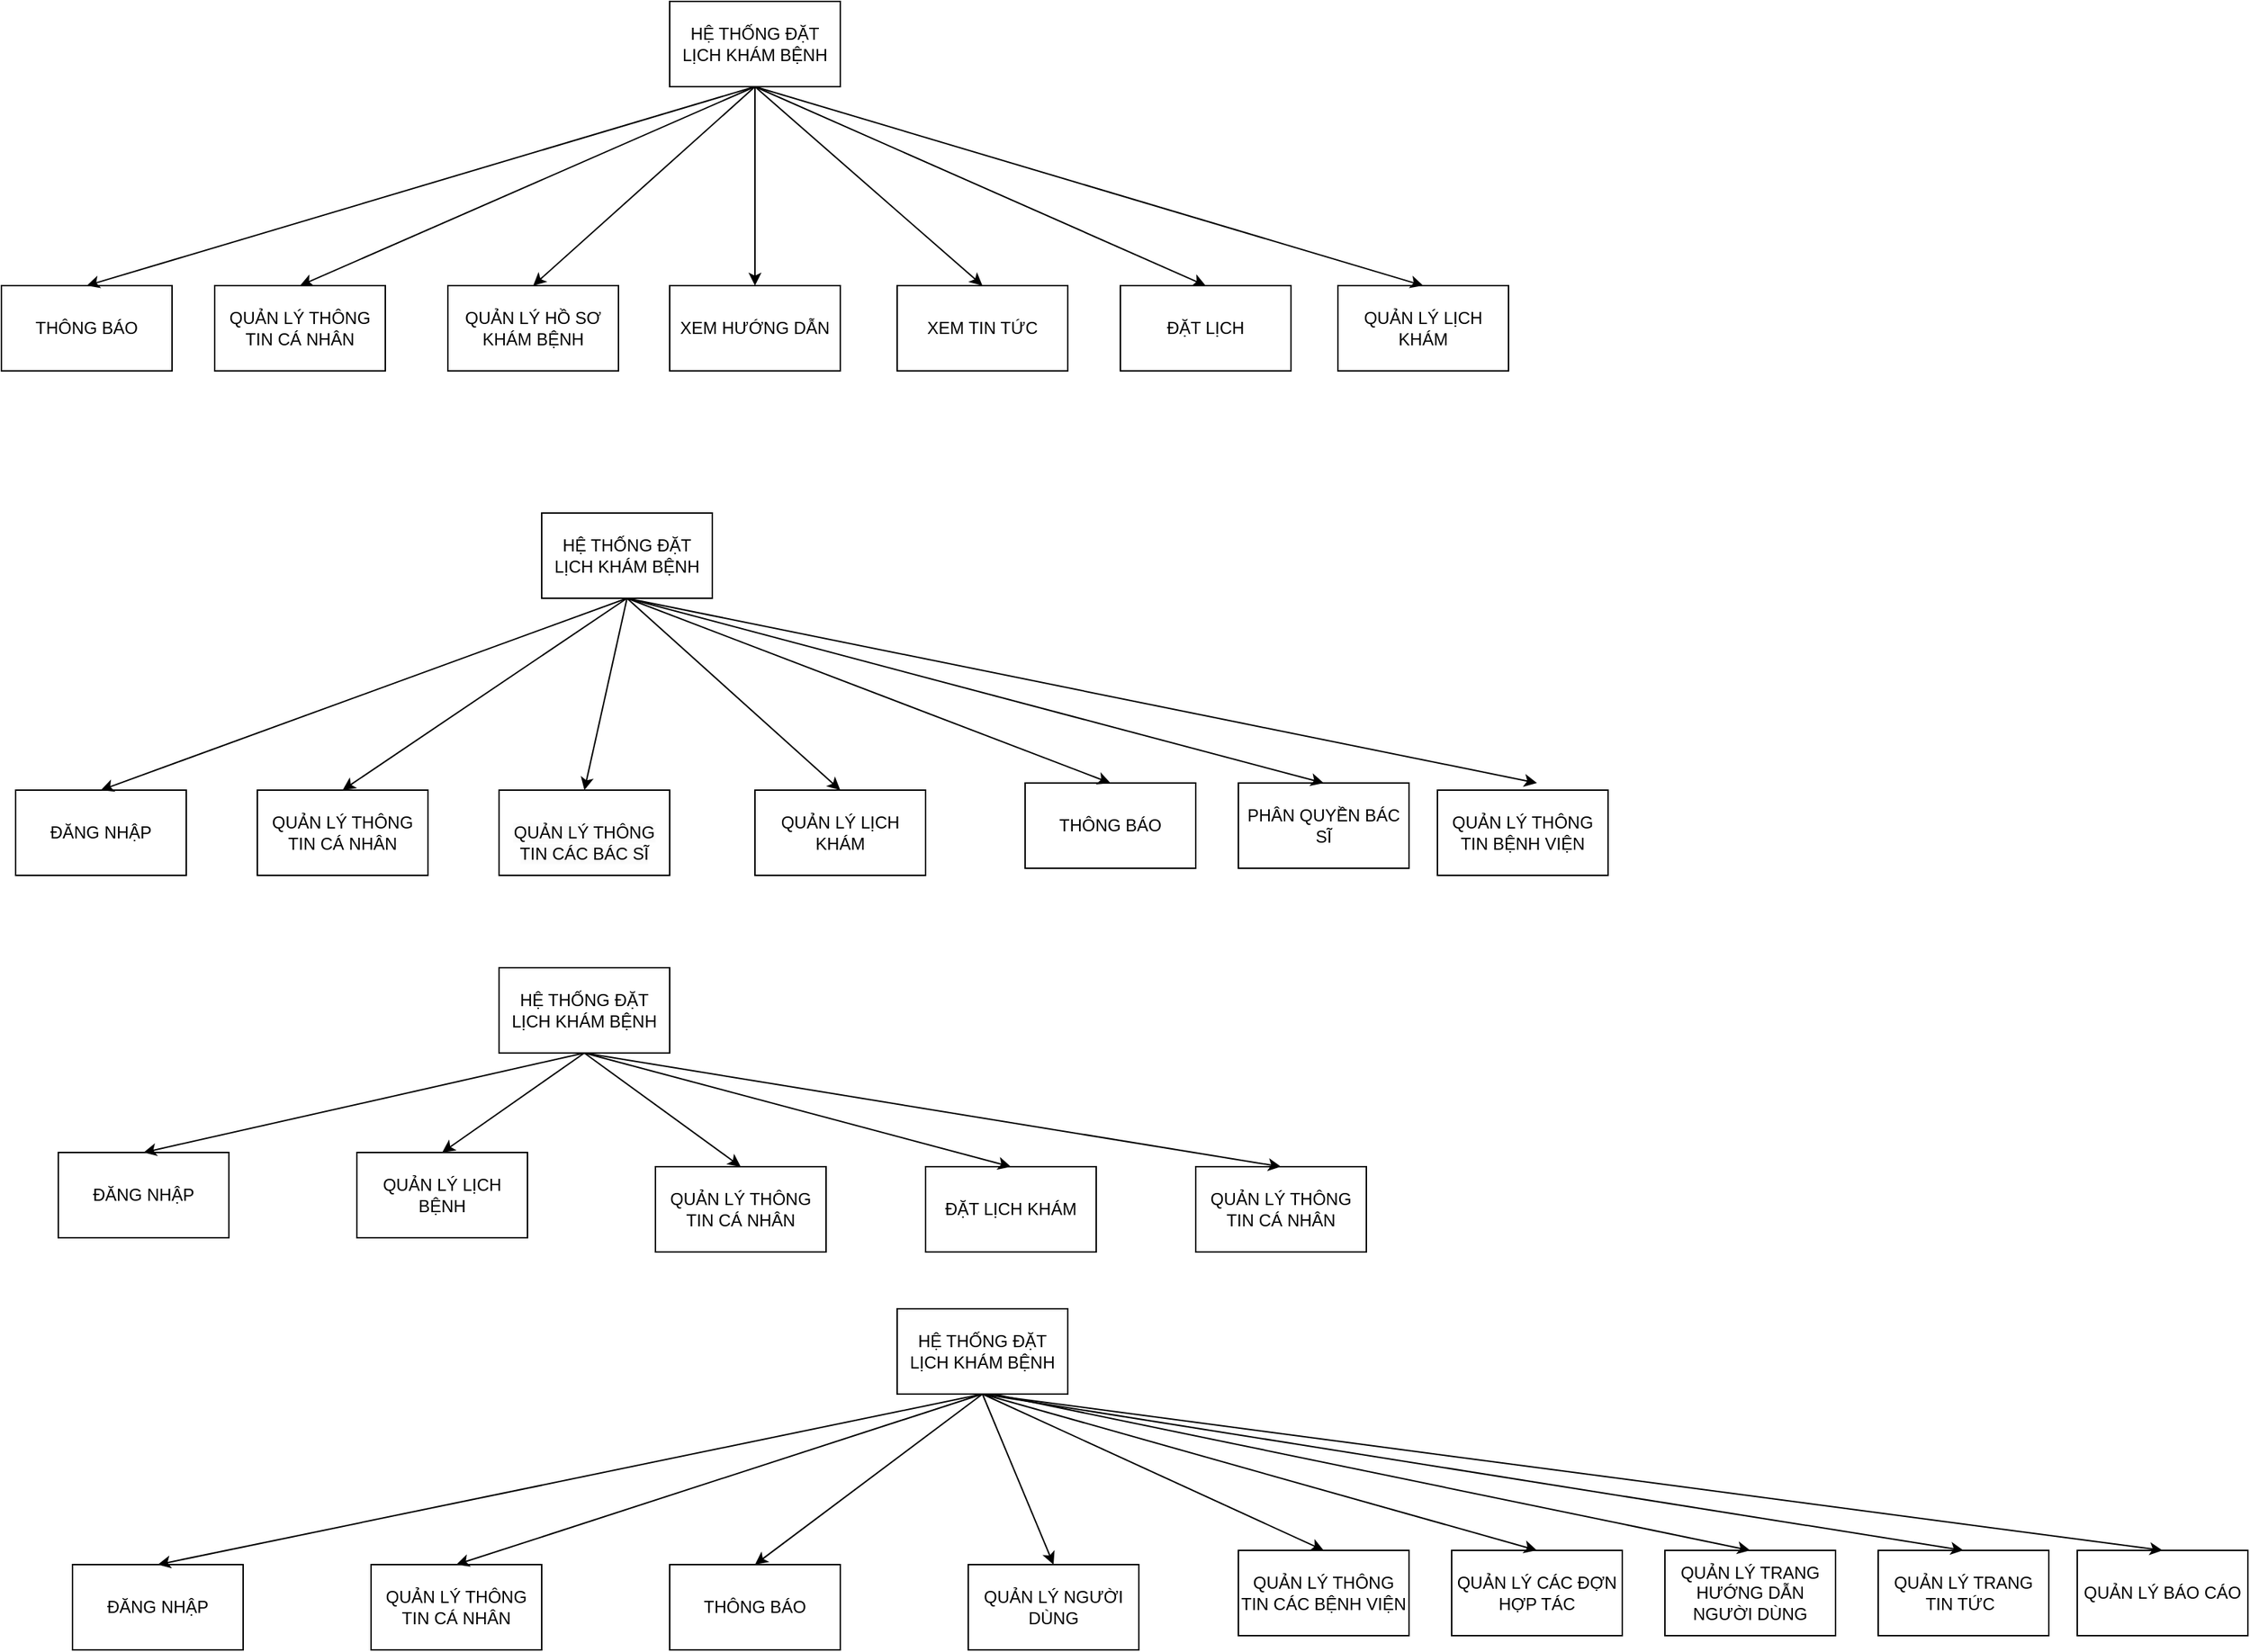 <mxfile version="21.7.5" type="github">
  <diagram id="C5RBs43oDa-KdzZeNtuy" name="Page-1">
    <mxGraphModel dx="2331" dy="925" grid="1" gridSize="10" guides="1" tooltips="1" connect="1" arrows="1" fold="1" page="1" pageScale="1" pageWidth="827" pageHeight="1169" math="0" shadow="0">
      <root>
        <mxCell id="WIyWlLk6GJQsqaUBKTNV-0" />
        <mxCell id="WIyWlLk6GJQsqaUBKTNV-1" parent="WIyWlLk6GJQsqaUBKTNV-0" />
        <mxCell id="62JtGmMPr9guUlN6IHGo-0" value="HỆ THỐNG ĐẶT LỊCH KHÁM BỆNH" style="rounded=0;whiteSpace=wrap;html=1;" vertex="1" parent="WIyWlLk6GJQsqaUBKTNV-1">
          <mxGeometry x="510" y="30" width="120" height="60" as="geometry" />
        </mxCell>
        <mxCell id="62JtGmMPr9guUlN6IHGo-2" value="QUẢN LÝ THÔNG TIN CÁ NHÂN" style="rounded=0;whiteSpace=wrap;html=1;" vertex="1" parent="WIyWlLk6GJQsqaUBKTNV-1">
          <mxGeometry x="190" y="230" width="120" height="60" as="geometry" />
        </mxCell>
        <mxCell id="62JtGmMPr9guUlN6IHGo-3" value="QUẢN LÝ HỒ SƠ KHÁM BỆNH" style="rounded=0;whiteSpace=wrap;html=1;" vertex="1" parent="WIyWlLk6GJQsqaUBKTNV-1">
          <mxGeometry x="354" y="230" width="120" height="60" as="geometry" />
        </mxCell>
        <mxCell id="62JtGmMPr9guUlN6IHGo-4" value="XEM TIN TỨC" style="rounded=0;whiteSpace=wrap;html=1;" vertex="1" parent="WIyWlLk6GJQsqaUBKTNV-1">
          <mxGeometry x="670" y="230" width="120" height="60" as="geometry" />
        </mxCell>
        <mxCell id="62JtGmMPr9guUlN6IHGo-5" value="XEM HƯỚNG DẪN" style="rounded=0;whiteSpace=wrap;html=1;" vertex="1" parent="WIyWlLk6GJQsqaUBKTNV-1">
          <mxGeometry x="510" y="230" width="120" height="60" as="geometry" />
        </mxCell>
        <mxCell id="62JtGmMPr9guUlN6IHGo-6" value="ĐẶT LỊCH" style="rounded=0;whiteSpace=wrap;html=1;" vertex="1" parent="WIyWlLk6GJQsqaUBKTNV-1">
          <mxGeometry x="827" y="230" width="120" height="60" as="geometry" />
        </mxCell>
        <mxCell id="62JtGmMPr9guUlN6IHGo-7" value="QUẢN LÝ LỊCH KHÁM" style="rounded=0;whiteSpace=wrap;html=1;" vertex="1" parent="WIyWlLk6GJQsqaUBKTNV-1">
          <mxGeometry x="980" y="230" width="120" height="60" as="geometry" />
        </mxCell>
        <mxCell id="62JtGmMPr9guUlN6IHGo-9" value="" style="endArrow=classic;html=1;rounded=0;exitX=0.5;exitY=1;exitDx=0;exitDy=0;entryX=0.5;entryY=0;entryDx=0;entryDy=0;" edge="1" parent="WIyWlLk6GJQsqaUBKTNV-1" source="62JtGmMPr9guUlN6IHGo-0" target="62JtGmMPr9guUlN6IHGo-2">
          <mxGeometry width="50" height="50" relative="1" as="geometry">
            <mxPoint x="364" y="150" as="sourcePoint" />
            <mxPoint x="110" y="240" as="targetPoint" />
          </mxGeometry>
        </mxCell>
        <mxCell id="62JtGmMPr9guUlN6IHGo-10" value="" style="endArrow=classic;html=1;rounded=0;entryX=0.5;entryY=0;entryDx=0;entryDy=0;exitX=0.5;exitY=1;exitDx=0;exitDy=0;" edge="1" parent="WIyWlLk6GJQsqaUBKTNV-1" source="62JtGmMPr9guUlN6IHGo-0" target="62JtGmMPr9guUlN6IHGo-3">
          <mxGeometry width="50" height="50" relative="1" as="geometry">
            <mxPoint x="500" y="570" as="sourcePoint" />
            <mxPoint x="120" y="250" as="targetPoint" />
          </mxGeometry>
        </mxCell>
        <mxCell id="62JtGmMPr9guUlN6IHGo-12" value="" style="endArrow=classic;html=1;rounded=0;entryX=0.5;entryY=0;entryDx=0;entryDy=0;exitX=0.5;exitY=1;exitDx=0;exitDy=0;" edge="1" parent="WIyWlLk6GJQsqaUBKTNV-1" source="62JtGmMPr9guUlN6IHGo-0" target="62JtGmMPr9guUlN6IHGo-6">
          <mxGeometry width="50" height="50" relative="1" as="geometry">
            <mxPoint x="350" y="140" as="sourcePoint" />
            <mxPoint x="140" y="270" as="targetPoint" />
          </mxGeometry>
        </mxCell>
        <mxCell id="62JtGmMPr9guUlN6IHGo-13" value="" style="endArrow=classic;html=1;rounded=0;entryX=0.5;entryY=0;entryDx=0;entryDy=0;exitX=0.5;exitY=1;exitDx=0;exitDy=0;" edge="1" parent="WIyWlLk6GJQsqaUBKTNV-1" source="62JtGmMPr9guUlN6IHGo-0" target="62JtGmMPr9guUlN6IHGo-7">
          <mxGeometry width="50" height="50" relative="1" as="geometry">
            <mxPoint x="510" y="100" as="sourcePoint" />
            <mxPoint x="150" y="280" as="targetPoint" />
          </mxGeometry>
        </mxCell>
        <mxCell id="62JtGmMPr9guUlN6IHGo-18" value="" style="endArrow=classic;html=1;rounded=0;entryX=0.5;entryY=0;entryDx=0;entryDy=0;exitX=0.5;exitY=1;exitDx=0;exitDy=0;" edge="1" parent="WIyWlLk6GJQsqaUBKTNV-1" source="62JtGmMPr9guUlN6IHGo-0" target="62JtGmMPr9guUlN6IHGo-5">
          <mxGeometry width="50" height="50" relative="1" as="geometry">
            <mxPoint x="470" y="100" as="sourcePoint" />
            <mxPoint x="520" y="210" as="targetPoint" />
          </mxGeometry>
        </mxCell>
        <mxCell id="62JtGmMPr9guUlN6IHGo-19" value="" style="endArrow=classic;html=1;rounded=0;entryX=0.5;entryY=0;entryDx=0;entryDy=0;exitX=0.5;exitY=1;exitDx=0;exitDy=0;" edge="1" parent="WIyWlLk6GJQsqaUBKTNV-1" source="62JtGmMPr9guUlN6IHGo-0" target="62JtGmMPr9guUlN6IHGo-4">
          <mxGeometry width="50" height="50" relative="1" as="geometry">
            <mxPoint x="470" y="100" as="sourcePoint" />
            <mxPoint x="520" y="210" as="targetPoint" />
          </mxGeometry>
        </mxCell>
        <mxCell id="62JtGmMPr9guUlN6IHGo-28" value="THÔNG BÁO" style="rounded=0;whiteSpace=wrap;html=1;" vertex="1" parent="WIyWlLk6GJQsqaUBKTNV-1">
          <mxGeometry x="40" y="230" width="120" height="60" as="geometry" />
        </mxCell>
        <mxCell id="62JtGmMPr9guUlN6IHGo-29" value="" style="endArrow=classic;html=1;rounded=0;exitX=0.5;exitY=1;exitDx=0;exitDy=0;entryX=0.5;entryY=0;entryDx=0;entryDy=0;" edge="1" parent="WIyWlLk6GJQsqaUBKTNV-1" source="62JtGmMPr9guUlN6IHGo-0" target="62JtGmMPr9guUlN6IHGo-28">
          <mxGeometry width="50" height="50" relative="1" as="geometry">
            <mxPoint x="470" y="260" as="sourcePoint" />
            <mxPoint x="520" y="210" as="targetPoint" />
          </mxGeometry>
        </mxCell>
        <mxCell id="62JtGmMPr9guUlN6IHGo-30" value="HỆ THỐNG ĐẶT LỊCH KHÁM BỆNH" style="rounded=0;whiteSpace=wrap;html=1;" vertex="1" parent="WIyWlLk6GJQsqaUBKTNV-1">
          <mxGeometry x="420" y="390" width="120" height="60" as="geometry" />
        </mxCell>
        <mxCell id="62JtGmMPr9guUlN6IHGo-31" value="ĐĂNG NHẬP" style="rounded=0;whiteSpace=wrap;html=1;" vertex="1" parent="WIyWlLk6GJQsqaUBKTNV-1">
          <mxGeometry x="50" y="585" width="120" height="60" as="geometry" />
        </mxCell>
        <mxCell id="62JtGmMPr9guUlN6IHGo-32" value="QUẢN LÝ THÔNG TIN CÁ NHÂN" style="rounded=0;whiteSpace=wrap;html=1;" vertex="1" parent="WIyWlLk6GJQsqaUBKTNV-1">
          <mxGeometry x="220" y="585" width="120" height="60" as="geometry" />
        </mxCell>
        <mxCell id="62JtGmMPr9guUlN6IHGo-33" value="&lt;br&gt;&lt;span style=&quot;color: rgb(0, 0, 0); font-family: Helvetica; font-size: 12px; font-style: normal; font-variant-ligatures: normal; font-variant-caps: normal; font-weight: 400; letter-spacing: normal; orphans: 2; text-align: center; text-indent: 0px; text-transform: none; widows: 2; word-spacing: 0px; -webkit-text-stroke-width: 0px; background-color: rgb(251, 251, 251); text-decoration-thickness: initial; text-decoration-style: initial; text-decoration-color: initial; float: none; display: inline !important;&quot;&gt;QUẢN LÝ THÔNG TIN CÁC BÁC SĨ&lt;/span&gt;&lt;br&gt;" style="rounded=0;whiteSpace=wrap;html=1;" vertex="1" parent="WIyWlLk6GJQsqaUBKTNV-1">
          <mxGeometry x="390" y="585" width="120" height="60" as="geometry" />
        </mxCell>
        <mxCell id="62JtGmMPr9guUlN6IHGo-34" value="QUẢN LÝ LỊCH KHÁM" style="rounded=0;whiteSpace=wrap;html=1;" vertex="1" parent="WIyWlLk6GJQsqaUBKTNV-1">
          <mxGeometry x="570" y="585" width="120" height="60" as="geometry" />
        </mxCell>
        <mxCell id="62JtGmMPr9guUlN6IHGo-35" value="THÔNG BÁO" style="rounded=0;whiteSpace=wrap;html=1;" vertex="1" parent="WIyWlLk6GJQsqaUBKTNV-1">
          <mxGeometry x="760" y="580" width="120" height="60" as="geometry" />
        </mxCell>
        <mxCell id="62JtGmMPr9guUlN6IHGo-36" value="QUẢN LÝ THÔNG TIN BỆNH VIỆN" style="rounded=0;whiteSpace=wrap;html=1;" vertex="1" parent="WIyWlLk6GJQsqaUBKTNV-1">
          <mxGeometry x="1050" y="585" width="120" height="60" as="geometry" />
        </mxCell>
        <mxCell id="62JtGmMPr9guUlN6IHGo-37" value="PHÂN QUYỀN BÁC SĨ" style="rounded=0;whiteSpace=wrap;html=1;" vertex="1" parent="WIyWlLk6GJQsqaUBKTNV-1">
          <mxGeometry x="910" y="580" width="120" height="60" as="geometry" />
        </mxCell>
        <mxCell id="62JtGmMPr9guUlN6IHGo-38" value="" style="endArrow=classic;html=1;rounded=0;entryX=0.5;entryY=0;entryDx=0;entryDy=0;exitX=0.5;exitY=1;exitDx=0;exitDy=0;" edge="1" parent="WIyWlLk6GJQsqaUBKTNV-1" source="62JtGmMPr9guUlN6IHGo-30" target="62JtGmMPr9guUlN6IHGo-31">
          <mxGeometry width="50" height="50" relative="1" as="geometry">
            <mxPoint x="490" y="490" as="sourcePoint" />
            <mxPoint x="520" y="450" as="targetPoint" />
          </mxGeometry>
        </mxCell>
        <mxCell id="62JtGmMPr9guUlN6IHGo-40" value="" style="endArrow=classic;html=1;rounded=0;entryX=0.5;entryY=0;entryDx=0;entryDy=0;exitX=0.5;exitY=1;exitDx=0;exitDy=0;" edge="1" parent="WIyWlLk6GJQsqaUBKTNV-1" source="62JtGmMPr9guUlN6IHGo-30" target="62JtGmMPr9guUlN6IHGo-35">
          <mxGeometry width="50" height="50" relative="1" as="geometry">
            <mxPoint x="470" y="500" as="sourcePoint" />
            <mxPoint x="520" y="450" as="targetPoint" />
          </mxGeometry>
        </mxCell>
        <mxCell id="62JtGmMPr9guUlN6IHGo-41" value="" style="endArrow=classic;html=1;rounded=0;entryX=0.5;entryY=0;entryDx=0;entryDy=0;exitX=0.5;exitY=1;exitDx=0;exitDy=0;" edge="1" parent="WIyWlLk6GJQsqaUBKTNV-1" source="62JtGmMPr9guUlN6IHGo-30" target="62JtGmMPr9guUlN6IHGo-34">
          <mxGeometry width="50" height="50" relative="1" as="geometry">
            <mxPoint x="490" y="480" as="sourcePoint" />
            <mxPoint x="520" y="450" as="targetPoint" />
          </mxGeometry>
        </mxCell>
        <mxCell id="62JtGmMPr9guUlN6IHGo-42" value="" style="endArrow=classic;html=1;rounded=0;entryX=0.5;entryY=0;entryDx=0;entryDy=0;exitX=0.5;exitY=1;exitDx=0;exitDy=0;" edge="1" parent="WIyWlLk6GJQsqaUBKTNV-1" source="62JtGmMPr9guUlN6IHGo-30" target="62JtGmMPr9guUlN6IHGo-33">
          <mxGeometry width="50" height="50" relative="1" as="geometry">
            <mxPoint x="580" y="430" as="sourcePoint" />
            <mxPoint x="520" y="450" as="targetPoint" />
          </mxGeometry>
        </mxCell>
        <mxCell id="62JtGmMPr9guUlN6IHGo-43" value="" style="endArrow=classic;html=1;rounded=0;entryX=0.5;entryY=0;entryDx=0;entryDy=0;exitX=0.5;exitY=1;exitDx=0;exitDy=0;" edge="1" parent="WIyWlLk6GJQsqaUBKTNV-1" source="62JtGmMPr9guUlN6IHGo-30" target="62JtGmMPr9guUlN6IHGo-32">
          <mxGeometry width="50" height="50" relative="1" as="geometry">
            <mxPoint x="490" y="480" as="sourcePoint" />
            <mxPoint x="520" y="450" as="targetPoint" />
          </mxGeometry>
        </mxCell>
        <mxCell id="62JtGmMPr9guUlN6IHGo-44" value="" style="endArrow=classic;html=1;rounded=0;entryX=0.5;entryY=0;entryDx=0;entryDy=0;exitX=0.5;exitY=1;exitDx=0;exitDy=0;" edge="1" parent="WIyWlLk6GJQsqaUBKTNV-1" source="62JtGmMPr9guUlN6IHGo-30" target="62JtGmMPr9guUlN6IHGo-37">
          <mxGeometry width="50" height="50" relative="1" as="geometry">
            <mxPoint x="490" y="480" as="sourcePoint" />
            <mxPoint x="520" y="450" as="targetPoint" />
          </mxGeometry>
        </mxCell>
        <mxCell id="62JtGmMPr9guUlN6IHGo-45" value="" style="endArrow=classic;html=1;rounded=0;exitX=0.5;exitY=1;exitDx=0;exitDy=0;" edge="1" parent="WIyWlLk6GJQsqaUBKTNV-1" source="62JtGmMPr9guUlN6IHGo-30">
          <mxGeometry width="50" height="50" relative="1" as="geometry">
            <mxPoint x="580" y="430" as="sourcePoint" />
            <mxPoint x="1120" y="580" as="targetPoint" />
          </mxGeometry>
        </mxCell>
        <mxCell id="62JtGmMPr9guUlN6IHGo-46" value="HỆ THỐNG ĐẶT LỊCH KHÁM BỆNH" style="rounded=0;whiteSpace=wrap;html=1;" vertex="1" parent="WIyWlLk6GJQsqaUBKTNV-1">
          <mxGeometry x="390" y="710" width="120" height="60" as="geometry" />
        </mxCell>
        <mxCell id="62JtGmMPr9guUlN6IHGo-48" value="ĐĂNG NHẬP" style="rounded=0;whiteSpace=wrap;html=1;" vertex="1" parent="WIyWlLk6GJQsqaUBKTNV-1">
          <mxGeometry x="80" y="840" width="120" height="60" as="geometry" />
        </mxCell>
        <mxCell id="62JtGmMPr9guUlN6IHGo-49" value="" style="endArrow=classic;html=1;rounded=0;exitX=0.5;exitY=1;exitDx=0;exitDy=0;entryX=0.5;entryY=0;entryDx=0;entryDy=0;" edge="1" parent="WIyWlLk6GJQsqaUBKTNV-1" source="62JtGmMPr9guUlN6IHGo-46" target="62JtGmMPr9guUlN6IHGo-48">
          <mxGeometry width="50" height="50" relative="1" as="geometry">
            <mxPoint x="580" y="770" as="sourcePoint" />
            <mxPoint x="630" y="720" as="targetPoint" />
          </mxGeometry>
        </mxCell>
        <mxCell id="62JtGmMPr9guUlN6IHGo-50" value="QUẢN LÝ LỊCH BỆNH" style="rounded=0;whiteSpace=wrap;html=1;" vertex="1" parent="WIyWlLk6GJQsqaUBKTNV-1">
          <mxGeometry x="290" y="840" width="120" height="60" as="geometry" />
        </mxCell>
        <mxCell id="62JtGmMPr9guUlN6IHGo-51" value="QUẢN LÝ THÔNG TIN CÁ NHÂN" style="rounded=0;whiteSpace=wrap;html=1;" vertex="1" parent="WIyWlLk6GJQsqaUBKTNV-1">
          <mxGeometry x="500" y="850" width="120" height="60" as="geometry" />
        </mxCell>
        <mxCell id="62JtGmMPr9guUlN6IHGo-52" value="" style="endArrow=classic;html=1;rounded=0;exitX=0.5;exitY=1;exitDx=0;exitDy=0;entryX=0.5;entryY=0;entryDx=0;entryDy=0;" edge="1" parent="WIyWlLk6GJQsqaUBKTNV-1" source="62JtGmMPr9guUlN6IHGo-46" target="62JtGmMPr9guUlN6IHGo-50">
          <mxGeometry width="50" height="50" relative="1" as="geometry">
            <mxPoint x="580" y="850" as="sourcePoint" />
            <mxPoint x="630" y="800" as="targetPoint" />
          </mxGeometry>
        </mxCell>
        <mxCell id="62JtGmMPr9guUlN6IHGo-53" value="" style="endArrow=classic;html=1;rounded=0;entryX=0.5;entryY=0;entryDx=0;entryDy=0;" edge="1" parent="WIyWlLk6GJQsqaUBKTNV-1" target="62JtGmMPr9guUlN6IHGo-51">
          <mxGeometry width="50" height="50" relative="1" as="geometry">
            <mxPoint x="450" y="770" as="sourcePoint" />
            <mxPoint x="630" y="800" as="targetPoint" />
          </mxGeometry>
        </mxCell>
        <mxCell id="62JtGmMPr9guUlN6IHGo-54" value="ĐẶT LỊCH KHÁM" style="rounded=0;whiteSpace=wrap;html=1;" vertex="1" parent="WIyWlLk6GJQsqaUBKTNV-1">
          <mxGeometry x="690" y="850" width="120" height="60" as="geometry" />
        </mxCell>
        <mxCell id="62JtGmMPr9guUlN6IHGo-55" value="" style="endArrow=classic;html=1;rounded=0;exitX=0.5;exitY=1;exitDx=0;exitDy=0;entryX=0.5;entryY=0;entryDx=0;entryDy=0;" edge="1" parent="WIyWlLk6GJQsqaUBKTNV-1" source="62JtGmMPr9guUlN6IHGo-46" target="62JtGmMPr9guUlN6IHGo-54">
          <mxGeometry width="50" height="50" relative="1" as="geometry">
            <mxPoint x="580" y="850" as="sourcePoint" />
            <mxPoint x="630" y="800" as="targetPoint" />
          </mxGeometry>
        </mxCell>
        <mxCell id="62JtGmMPr9guUlN6IHGo-56" value="QUẢN LÝ THÔNG TIN CÁ NHÂN" style="rounded=0;whiteSpace=wrap;html=1;" vertex="1" parent="WIyWlLk6GJQsqaUBKTNV-1">
          <mxGeometry x="880" y="850" width="120" height="60" as="geometry" />
        </mxCell>
        <mxCell id="62JtGmMPr9guUlN6IHGo-57" value="" style="endArrow=classic;html=1;rounded=0;exitX=0.5;exitY=1;exitDx=0;exitDy=0;entryX=0.5;entryY=0;entryDx=0;entryDy=0;" edge="1" parent="WIyWlLk6GJQsqaUBKTNV-1" source="62JtGmMPr9guUlN6IHGo-46" target="62JtGmMPr9guUlN6IHGo-56">
          <mxGeometry width="50" height="50" relative="1" as="geometry">
            <mxPoint x="580" y="850" as="sourcePoint" />
            <mxPoint x="630" y="800" as="targetPoint" />
          </mxGeometry>
        </mxCell>
        <mxCell id="62JtGmMPr9guUlN6IHGo-58" value="HỆ THỐNG ĐẶT LỊCH KHÁM BỆNH" style="rounded=0;whiteSpace=wrap;html=1;" vertex="1" parent="WIyWlLk6GJQsqaUBKTNV-1">
          <mxGeometry x="670" y="950" width="120" height="60" as="geometry" />
        </mxCell>
        <mxCell id="62JtGmMPr9guUlN6IHGo-59" value="ĐĂNG NHẬP" style="rounded=0;whiteSpace=wrap;html=1;" vertex="1" parent="WIyWlLk6GJQsqaUBKTNV-1">
          <mxGeometry x="90" y="1130" width="120" height="60" as="geometry" />
        </mxCell>
        <mxCell id="62JtGmMPr9guUlN6IHGo-60" value="QUẢN LÝ THÔNG TIN CÁ NHÂN" style="rounded=0;whiteSpace=wrap;html=1;" vertex="1" parent="WIyWlLk6GJQsqaUBKTNV-1">
          <mxGeometry x="300" y="1130" width="120" height="60" as="geometry" />
        </mxCell>
        <mxCell id="62JtGmMPr9guUlN6IHGo-61" value="" style="endArrow=classic;html=1;rounded=0;exitX=0.5;exitY=1;exitDx=0;exitDy=0;entryX=0.5;entryY=0;entryDx=0;entryDy=0;" edge="1" parent="WIyWlLk6GJQsqaUBKTNV-1" source="62JtGmMPr9guUlN6IHGo-58" target="62JtGmMPr9guUlN6IHGo-59">
          <mxGeometry width="50" height="50" relative="1" as="geometry">
            <mxPoint x="580" y="1090" as="sourcePoint" />
            <mxPoint x="630" y="1040" as="targetPoint" />
          </mxGeometry>
        </mxCell>
        <mxCell id="62JtGmMPr9guUlN6IHGo-62" value="THÔNG BÁO" style="rounded=0;whiteSpace=wrap;html=1;" vertex="1" parent="WIyWlLk6GJQsqaUBKTNV-1">
          <mxGeometry x="510" y="1130" width="120" height="60" as="geometry" />
        </mxCell>
        <mxCell id="62JtGmMPr9guUlN6IHGo-63" value="QUẢN LÝ NGƯỜI DÙNG" style="rounded=0;whiteSpace=wrap;html=1;" vertex="1" parent="WIyWlLk6GJQsqaUBKTNV-1">
          <mxGeometry x="720" y="1130" width="120" height="60" as="geometry" />
        </mxCell>
        <mxCell id="62JtGmMPr9guUlN6IHGo-65" value="QUẢN LÝ THÔNG TIN CÁC BỆNH VIỆN" style="rounded=0;whiteSpace=wrap;html=1;" vertex="1" parent="WIyWlLk6GJQsqaUBKTNV-1">
          <mxGeometry x="910" y="1120" width="120" height="60" as="geometry" />
        </mxCell>
        <mxCell id="62JtGmMPr9guUlN6IHGo-66" value="QUẢN LÝ TRANG TIN TỨC&lt;span style=&quot;white-space: pre;&quot;&gt;&#x9;&lt;/span&gt;" style="rounded=0;whiteSpace=wrap;html=1;" vertex="1" parent="WIyWlLk6GJQsqaUBKTNV-1">
          <mxGeometry x="1360" y="1120" width="120" height="60" as="geometry" />
        </mxCell>
        <mxCell id="62JtGmMPr9guUlN6IHGo-67" value="QUẢN LÝ TRANG HƯỚNG DẪN NGƯỜI DÙNG" style="rounded=0;whiteSpace=wrap;html=1;" vertex="1" parent="WIyWlLk6GJQsqaUBKTNV-1">
          <mxGeometry x="1210" y="1120" width="120" height="60" as="geometry" />
        </mxCell>
        <mxCell id="62JtGmMPr9guUlN6IHGo-68" value="QUẢN LÝ BÁO CÁO" style="rounded=0;whiteSpace=wrap;html=1;" vertex="1" parent="WIyWlLk6GJQsqaUBKTNV-1">
          <mxGeometry x="1500" y="1120" width="120" height="60" as="geometry" />
        </mxCell>
        <mxCell id="62JtGmMPr9guUlN6IHGo-69" value="QUẢN LÝ CÁC ĐỢN HỢP TÁC" style="rounded=0;whiteSpace=wrap;html=1;" vertex="1" parent="WIyWlLk6GJQsqaUBKTNV-1">
          <mxGeometry x="1060" y="1120" width="120" height="60" as="geometry" />
        </mxCell>
        <mxCell id="62JtGmMPr9guUlN6IHGo-70" value="" style="endArrow=classic;html=1;rounded=0;entryX=0.5;entryY=0;entryDx=0;entryDy=0;exitX=0.563;exitY=1;exitDx=0;exitDy=0;exitPerimeter=0;" edge="1" parent="WIyWlLk6GJQsqaUBKTNV-1" source="62JtGmMPr9guUlN6IHGo-58" target="62JtGmMPr9guUlN6IHGo-67">
          <mxGeometry width="50" height="50" relative="1" as="geometry">
            <mxPoint x="580" y="1090" as="sourcePoint" />
            <mxPoint x="630" y="1040" as="targetPoint" />
          </mxGeometry>
        </mxCell>
        <mxCell id="62JtGmMPr9guUlN6IHGo-71" value="" style="endArrow=classic;html=1;rounded=0;exitX=0.5;exitY=1;exitDx=0;exitDy=0;entryX=0.5;entryY=0;entryDx=0;entryDy=0;" edge="1" parent="WIyWlLk6GJQsqaUBKTNV-1" source="62JtGmMPr9guUlN6IHGo-58" target="62JtGmMPr9guUlN6IHGo-63">
          <mxGeometry width="50" height="50" relative="1" as="geometry">
            <mxPoint x="580" y="1090" as="sourcePoint" />
            <mxPoint x="630" y="1040" as="targetPoint" />
          </mxGeometry>
        </mxCell>
        <mxCell id="62JtGmMPr9guUlN6IHGo-72" value="" style="endArrow=classic;html=1;rounded=0;exitX=0.5;exitY=1;exitDx=0;exitDy=0;entryX=0.5;entryY=0;entryDx=0;entryDy=0;" edge="1" parent="WIyWlLk6GJQsqaUBKTNV-1" source="62JtGmMPr9guUlN6IHGo-58" target="62JtGmMPr9guUlN6IHGo-62">
          <mxGeometry width="50" height="50" relative="1" as="geometry">
            <mxPoint x="580" y="1090" as="sourcePoint" />
            <mxPoint x="630" y="1040" as="targetPoint" />
          </mxGeometry>
        </mxCell>
        <mxCell id="62JtGmMPr9guUlN6IHGo-73" value="" style="endArrow=classic;html=1;rounded=0;exitX=0.5;exitY=1;exitDx=0;exitDy=0;entryX=0.5;entryY=0;entryDx=0;entryDy=0;" edge="1" parent="WIyWlLk6GJQsqaUBKTNV-1" source="62JtGmMPr9guUlN6IHGo-58" target="62JtGmMPr9guUlN6IHGo-60">
          <mxGeometry width="50" height="50" relative="1" as="geometry">
            <mxPoint x="580" y="1090" as="sourcePoint" />
            <mxPoint x="630" y="1040" as="targetPoint" />
          </mxGeometry>
        </mxCell>
        <mxCell id="62JtGmMPr9guUlN6IHGo-76" value="" style="endArrow=classic;html=1;rounded=0;exitX=0.5;exitY=1;exitDx=0;exitDy=0;entryX=0.5;entryY=0;entryDx=0;entryDy=0;" edge="1" parent="WIyWlLk6GJQsqaUBKTNV-1" source="62JtGmMPr9guUlN6IHGo-58" target="62JtGmMPr9guUlN6IHGo-66">
          <mxGeometry width="50" height="50" relative="1" as="geometry">
            <mxPoint x="510" y="1090" as="sourcePoint" />
            <mxPoint x="560" y="1040" as="targetPoint" />
          </mxGeometry>
        </mxCell>
        <mxCell id="62JtGmMPr9guUlN6IHGo-77" value="" style="endArrow=classic;html=1;rounded=0;exitX=0.5;exitY=1;exitDx=0;exitDy=0;entryX=0.5;entryY=0;entryDx=0;entryDy=0;" edge="1" parent="WIyWlLk6GJQsqaUBKTNV-1" source="62JtGmMPr9guUlN6IHGo-58" target="62JtGmMPr9guUlN6IHGo-69">
          <mxGeometry width="50" height="50" relative="1" as="geometry">
            <mxPoint x="510" y="1090" as="sourcePoint" />
            <mxPoint x="560" y="1040" as="targetPoint" />
          </mxGeometry>
        </mxCell>
        <mxCell id="62JtGmMPr9guUlN6IHGo-78" value="" style="endArrow=classic;html=1;rounded=0;entryX=0.5;entryY=0;entryDx=0;entryDy=0;exitX=0.5;exitY=1;exitDx=0;exitDy=0;" edge="1" parent="WIyWlLk6GJQsqaUBKTNV-1" source="62JtGmMPr9guUlN6IHGo-58" target="62JtGmMPr9guUlN6IHGo-65">
          <mxGeometry width="50" height="50" relative="1" as="geometry">
            <mxPoint x="510" y="1090" as="sourcePoint" />
            <mxPoint x="560" y="1040" as="targetPoint" />
          </mxGeometry>
        </mxCell>
        <mxCell id="62JtGmMPr9guUlN6IHGo-79" value="" style="endArrow=classic;html=1;rounded=0;exitX=0.5;exitY=1;exitDx=0;exitDy=0;entryX=0.5;entryY=0;entryDx=0;entryDy=0;" edge="1" parent="WIyWlLk6GJQsqaUBKTNV-1" source="62JtGmMPr9guUlN6IHGo-58" target="62JtGmMPr9guUlN6IHGo-68">
          <mxGeometry width="50" height="50" relative="1" as="geometry">
            <mxPoint x="510" y="1090" as="sourcePoint" />
            <mxPoint x="560" y="1040" as="targetPoint" />
          </mxGeometry>
        </mxCell>
      </root>
    </mxGraphModel>
  </diagram>
</mxfile>
